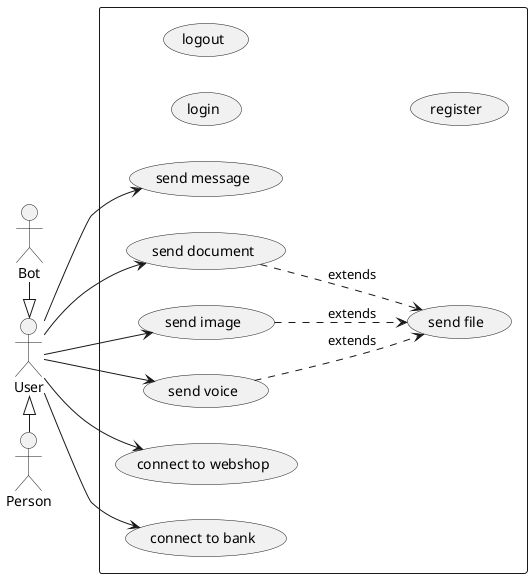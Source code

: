 @startuml chat
left to right direction

' actors
actor User as u
actor Person as p
actor Bot as b

' actor hierarchy
u <|- p
b -|> u

' use cases
rectangle {
  usecase "login" as oUC1
  usecase "logout" as oUC2
  usecase "register" as oUC3
  usecase "send message" as UC1
  usecase "send file" as UC2
  usecase "send document" as UC3
  usecase "send image" as UC4
  usecase "send voice" as UC5
  usecase "connect to webshop" as UC6
  usecase "connect to bank" as UC7
  UC3 ..> UC2 : extends
  UC4 ..> UC2 : extends
  UC5 ..> UC2 : extends
}

'  link actor User with use cases
u --> UC1
u --> UC3
u --> UC4
u --> UC5
u --> UC6
u --> UC7
@enduml

